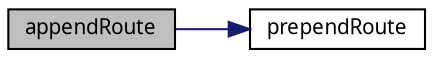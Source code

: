 digraph "appendRoute"
{
  edge [fontname="Verdana",fontsize="10",labelfontname="Verdana",labelfontsize="10"];
  node [fontname="Verdana",fontsize="10",shape=record];
  rankdir="LR";
  Node1 [label="appendRoute",height=0.2,width=0.4,color="black", fillcolor="grey75", style="filled", fontcolor="black"];
  Node1 -> Node2 [color="midnightblue",fontsize="10",style="solid",fontname="Verdana"];
  Node2 [label="prependRoute",height=0.2,width=0.4,color="black", fillcolor="white", style="filled",URL="$map_8h.html#a2628b3db51f6225b1e21696871676226",tooltip="Try to prepend route linked list. "];
}
